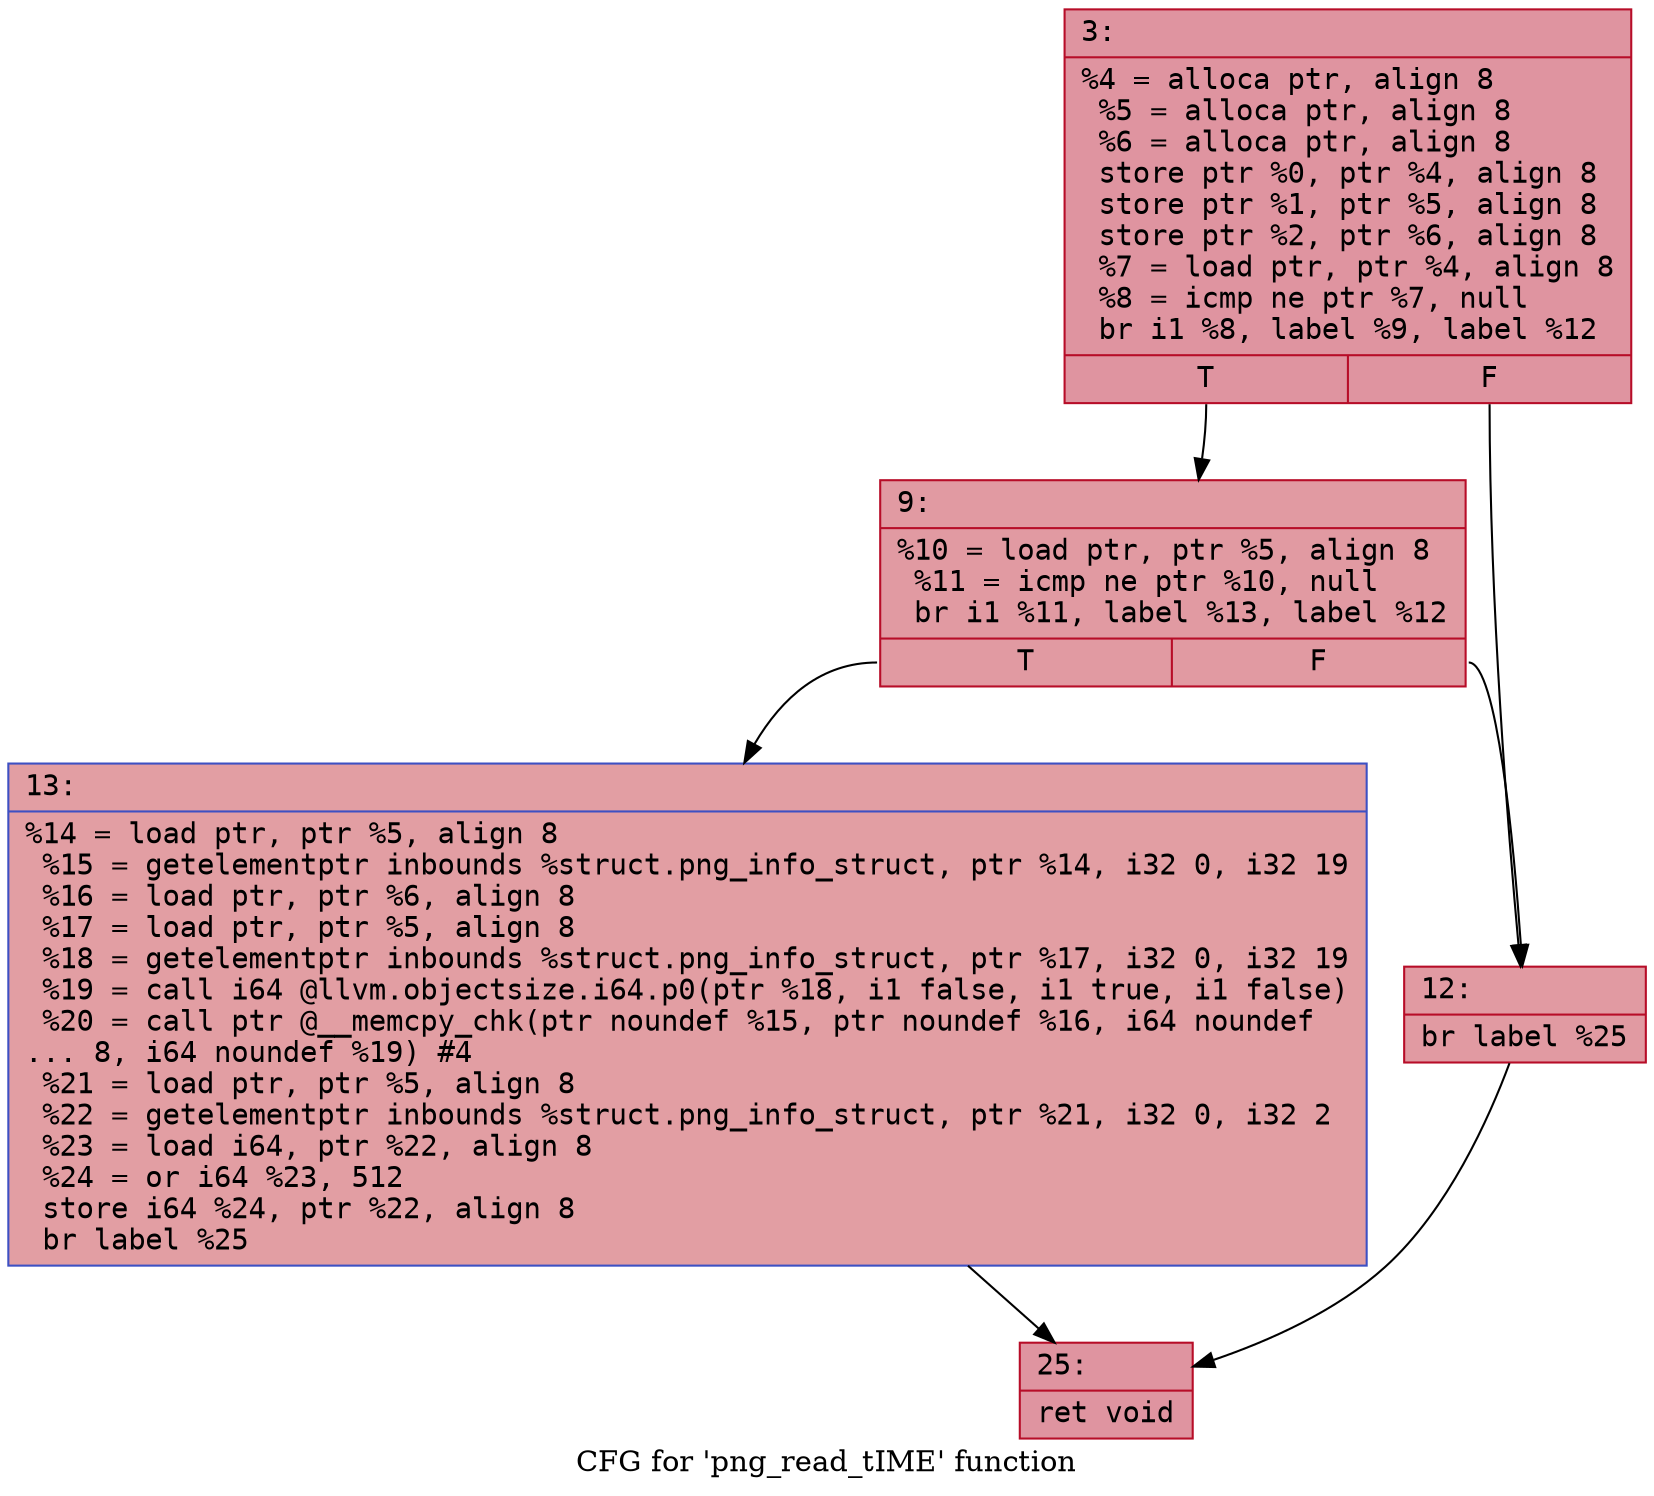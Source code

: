digraph "CFG for 'png_read_tIME' function" {
	label="CFG for 'png_read_tIME' function";

	Node0x600002337570 [shape=record,color="#b70d28ff", style=filled, fillcolor="#b70d2870" fontname="Courier",label="{3:\l|  %4 = alloca ptr, align 8\l  %5 = alloca ptr, align 8\l  %6 = alloca ptr, align 8\l  store ptr %0, ptr %4, align 8\l  store ptr %1, ptr %5, align 8\l  store ptr %2, ptr %6, align 8\l  %7 = load ptr, ptr %4, align 8\l  %8 = icmp ne ptr %7, null\l  br i1 %8, label %9, label %12\l|{<s0>T|<s1>F}}"];
	Node0x600002337570:s0 -> Node0x6000023375c0[tooltip="3 -> 9\nProbability 62.50%" ];
	Node0x600002337570:s1 -> Node0x600002337610[tooltip="3 -> 12\nProbability 37.50%" ];
	Node0x6000023375c0 [shape=record,color="#b70d28ff", style=filled, fillcolor="#bb1b2c70" fontname="Courier",label="{9:\l|  %10 = load ptr, ptr %5, align 8\l  %11 = icmp ne ptr %10, null\l  br i1 %11, label %13, label %12\l|{<s0>T|<s1>F}}"];
	Node0x6000023375c0:s0 -> Node0x600002337660[tooltip="9 -> 13\nProbability 62.50%" ];
	Node0x6000023375c0:s1 -> Node0x600002337610[tooltip="9 -> 12\nProbability 37.50%" ];
	Node0x600002337610 [shape=record,color="#b70d28ff", style=filled, fillcolor="#bb1b2c70" fontname="Courier",label="{12:\l|  br label %25\l}"];
	Node0x600002337610 -> Node0x6000023376b0[tooltip="12 -> 25\nProbability 100.00%" ];
	Node0x600002337660 [shape=record,color="#3d50c3ff", style=filled, fillcolor="#be242e70" fontname="Courier",label="{13:\l|  %14 = load ptr, ptr %5, align 8\l  %15 = getelementptr inbounds %struct.png_info_struct, ptr %14, i32 0, i32 19\l  %16 = load ptr, ptr %6, align 8\l  %17 = load ptr, ptr %5, align 8\l  %18 = getelementptr inbounds %struct.png_info_struct, ptr %17, i32 0, i32 19\l  %19 = call i64 @llvm.objectsize.i64.p0(ptr %18, i1 false, i1 true, i1 false)\l  %20 = call ptr @__memcpy_chk(ptr noundef %15, ptr noundef %16, i64 noundef\l... 8, i64 noundef %19) #4\l  %21 = load ptr, ptr %5, align 8\l  %22 = getelementptr inbounds %struct.png_info_struct, ptr %21, i32 0, i32 2\l  %23 = load i64, ptr %22, align 8\l  %24 = or i64 %23, 512\l  store i64 %24, ptr %22, align 8\l  br label %25\l}"];
	Node0x600002337660 -> Node0x6000023376b0[tooltip="13 -> 25\nProbability 100.00%" ];
	Node0x6000023376b0 [shape=record,color="#b70d28ff", style=filled, fillcolor="#b70d2870" fontname="Courier",label="{25:\l|  ret void\l}"];
}
